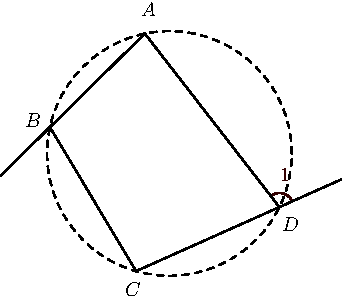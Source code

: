 import graph; size(6cm); real lsf=0.5; pen dps=linewidth(0.7)+fontsize(10); defaultpen(dps); pen ds=black; real xmin=-3.249780580433654,xmax=3.4725925350466076,ymin=-2.9170659644331347,ymax=3.797615648626667; 
pen ttqqqq=rgb(0.2,0.,0.); 
pair A=(-0.20103691724883224,0.9795836655963013), B=(-0.9766153697994652,0.21499399868706504), C=(-0.27275293318949473,-0.9620841114146553), K=(1.4019051597800998,-0.21357140992776635), D=(0.8987484676583053,-0.43846458452405057); 
draw(arc(D,0.11537253630686947,24.082947566103776,127.79582255568884)--(0.8987484676583053,-0.43846458452405057)--cycle,linewidth(0.8)+ttqqqq); 
draw(circle((0.,0.),1.),linewidth(0.8)+linetype("4 4")); draw(A--(-1.3780084184727137,-0.18071191136685844),linewidth(0.8)); draw(B--C,linewidth(0.8)); draw(C--K,linewidth(0.8)); draw(D--A,linewidth(0.8)); 
dot(A,linewidth(1.pt)+ds); label("$A$",(-0.25009463645504754,1.1055898014663799),NE*lsf); dot(B,linewidth(1.pt)+ds); label("$B$",(-1.1961494341713772,0.19799251585234012),NE*lsf); dot(C,linewidth(1.pt)+ds); label("$C$",(-0.3808501776028329,-1.1864779198300932),NE*lsf); dot(K,linewidth(1.pt)+ds); dot(D,linewidth(1.pt)+ds); label("$D$",(0.9036307266136472,-0.6480727503980358),NE*lsf); label("1",(0.8882477217727313,-0.24042312211376377),NE*lsf,ttqqqq); 
clip((xmin,ymin)--(xmin,ymax)--(xmax,ymax)--(xmax,ymin)--cycle); 